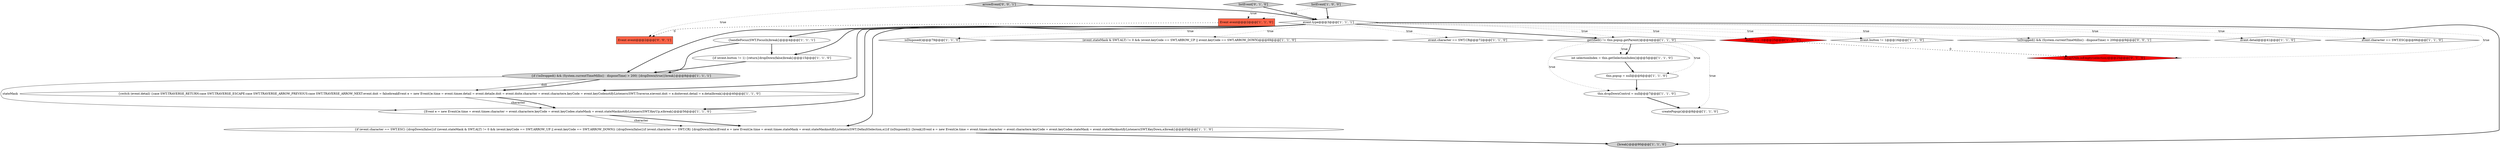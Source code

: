 digraph {
20 [style = filled, label = "event.detail@@@41@@@['1', '1', '0']", fillcolor = white, shape = diamond image = "AAA0AAABBB1BBB"];
5 [style = filled, label = "createPopup()@@@8@@@['1', '1', '0']", fillcolor = white, shape = ellipse image = "AAA0AAABBB1BBB"];
19 [style = filled, label = "event.type@@@3@@@['1', '1', '1']", fillcolor = white, shape = diamond image = "AAA0AAABBB1BBB"];
26 [style = filled, label = "Event event@@@2@@@['0', '0', '1']", fillcolor = tomato, shape = box image = "AAA0AAABBB3BBB"];
18 [style = filled, label = "event.character == SWT.ESC@@@66@@@['1', '1', '0']", fillcolor = white, shape = diamond image = "AAA0AAABBB1BBB"];
2 [style = filled, label = "{switch (event.detail) {case SWT.TRAVERSE_RETURN:case SWT.TRAVERSE_ESCAPE:case SWT.TRAVERSE_ARROW_PREVIOUS:case SWT.TRAVERSE_ARROW_NEXT:event.doit = falsebreakEvent e = new Event()e.time = event.timee.detail = event.detaile.doit = event.doite.character = event.charactere.keyCode = event.keyCodenotifyListeners(SWT.Traverse,e)event.doit = e.doitevent.detail = e.detailbreak}@@@40@@@['1', '1', '0']", fillcolor = white, shape = ellipse image = "AAA0AAABBB1BBB"];
15 [style = filled, label = "getShell() != this.popup.getParent()@@@4@@@['1', '1', '0']", fillcolor = white, shape = diamond image = "AAA0AAABBB1BBB"];
12 [style = filled, label = "{if (!isDropped() && (System.currentTimeMillis() - disposeTime) > 200) {dropDown(true)}break}@@@8@@@['1', '1', '1']", fillcolor = lightgray, shape = ellipse image = "AAA0AAABBB1BBB"];
22 [style = filled, label = "listEvent['0', '1', '0']", fillcolor = lightgray, shape = diamond image = "AAA0AAABBB2BBB"];
10 [style = filled, label = "isDisposed()@@@79@@@['1', '1', '0']", fillcolor = white, shape = diamond image = "AAA0AAABBB1BBB"];
4 [style = filled, label = "{break}@@@90@@@['1', '1', '0']", fillcolor = lightgray, shape = ellipse image = "AAA0AAABBB1BBB"];
6 [style = filled, label = "this.popup = null@@@6@@@['1', '1', '0']", fillcolor = white, shape = ellipse image = "AAA0AAABBB1BBB"];
8 [style = filled, label = "{if (event.button != 1) {return}dropDown(false)break}@@@15@@@['1', '1', '0']", fillcolor = white, shape = ellipse image = "AAA0AAABBB1BBB"];
0 [style = filled, label = "(event.stateMask & SWT.ALT) != 0 && (event.keyCode == SWT.ARROW_UP || event.keyCode == SWT.ARROW_DOWN)@@@69@@@['1', '1', '0']", fillcolor = white, shape = diamond image = "AAA0AAABBB1BBB"];
13 [style = filled, label = "{Event e = new Event()e.time = event.timee.character = event.charactere.keyCode = event.keyCodee.stateMask = event.stateMasknotifyListeners(SWT.KeyUp,e)break}@@@56@@@['1', '1', '0']", fillcolor = white, shape = ellipse image = "AAA0AAABBB1BBB"];
11 [style = filled, label = "this.dropDownControl = null@@@7@@@['1', '1', '0']", fillcolor = white, shape = ellipse image = "AAA0AAABBB1BBB"];
21 [style = filled, label = "int selectionIndex = this.getSelectionIndex()@@@5@@@['1', '1', '0']", fillcolor = white, shape = ellipse image = "AAA0AAABBB1BBB"];
14 [style = filled, label = "Event event@@@2@@@['1', '1', '0']", fillcolor = tomato, shape = box image = "AAA0AAABBB1BBB"];
1 [style = filled, label = "listEvent['1', '0', '0']", fillcolor = lightgray, shape = diamond image = "AAA0AAABBB1BBB"];
16 [style = filled, label = "event.character == SWT.CR@@@72@@@['1', '1', '0']", fillcolor = white, shape = diamond image = "AAA0AAABBB1BBB"];
7 [style = filled, label = "{handleFocus(SWT.FocusIn)break}@@@4@@@['1', '1', '1']", fillcolor = white, shape = ellipse image = "AAA0AAABBB1BBB"];
17 [style = filled, label = "index == -1@@@25@@@['1', '0', '0']", fillcolor = red, shape = diamond image = "AAA1AAABBB1BBB"];
3 [style = filled, label = "event.button != 1@@@16@@@['1', '1', '0']", fillcolor = white, shape = diamond image = "AAA0AAABBB1BBB"];
9 [style = filled, label = "{if (event.character == SWT.ESC) {dropDown(false)}if ((event.stateMask & SWT.ALT) != 0 && (event.keyCode == SWT.ARROW_UP || event.keyCode == SWT.ARROW_DOWN)) {dropDown(false)}if (event.character == SWT.CR) {dropDown(false)Event e = new Event()e.time = event.timee.stateMask = event.stateMasknotifyListeners(SWT.DefaultSelection,e)}if (isDisposed()) {break}Event e = new Event()e.time = event.timee.character = event.charactere.keyCode = event.keyCodee.stateMask = event.stateMasknotifyListeners(SWT.KeyDown,e)break}@@@65@@@['1', '1', '0']", fillcolor = white, shape = ellipse image = "AAA0AAABBB1BBB"];
25 [style = filled, label = "!isDropped() && (System.currentTimeMillis() - disposeTime) > 200@@@9@@@['0', '0', '1']", fillcolor = white, shape = diamond image = "AAA0AAABBB3BBB"];
23 [style = filled, label = "ArrayUtils.isEmpty(selection)@@@25@@@['0', '1', '0']", fillcolor = red, shape = diamond image = "AAA1AAABBB2BBB"];
24 [style = filled, label = "arrowEvent['0', '0', '1']", fillcolor = lightgray, shape = diamond image = "AAA0AAABBB3BBB"];
19->10 [style = dotted, label="true"];
15->5 [style = dotted, label="true"];
19->25 [style = dotted, label="true"];
24->19 [style = bold, label=""];
19->12 [style = bold, label=""];
21->6 [style = bold, label=""];
22->19 [style = bold, label=""];
19->17 [style = dotted, label="true"];
15->21 [style = bold, label=""];
7->12 [style = bold, label=""];
19->20 [style = dotted, label="true"];
12->13 [style = solid, label="stateMask"];
9->4 [style = bold, label=""];
19->18 [style = dotted, label="true"];
19->23 [style = dotted, label="true"];
19->2 [style = bold, label=""];
1->14 [style = dotted, label="true"];
15->21 [style = dotted, label="true"];
19->15 [style = dotted, label="true"];
2->13 [style = solid, label="character"];
7->8 [style = bold, label=""];
13->9 [style = solid, label="character"];
19->8 [style = bold, label=""];
14->26 [style = dashed, label="0"];
22->14 [style = dotted, label="true"];
2->13 [style = bold, label=""];
12->2 [style = solid, label="doit"];
11->5 [style = bold, label=""];
12->2 [style = bold, label=""];
19->13 [style = bold, label=""];
19->9 [style = bold, label=""];
24->26 [style = dotted, label="true"];
19->3 [style = dotted, label="true"];
19->0 [style = dotted, label="true"];
15->6 [style = dotted, label="true"];
6->11 [style = bold, label=""];
15->11 [style = dotted, label="true"];
19->16 [style = dotted, label="true"];
19->4 [style = bold, label=""];
13->9 [style = bold, label=""];
17->23 [style = dashed, label="0"];
19->15 [style = bold, label=""];
1->19 [style = bold, label=""];
19->7 [style = bold, label=""];
8->12 [style = bold, label=""];
}
